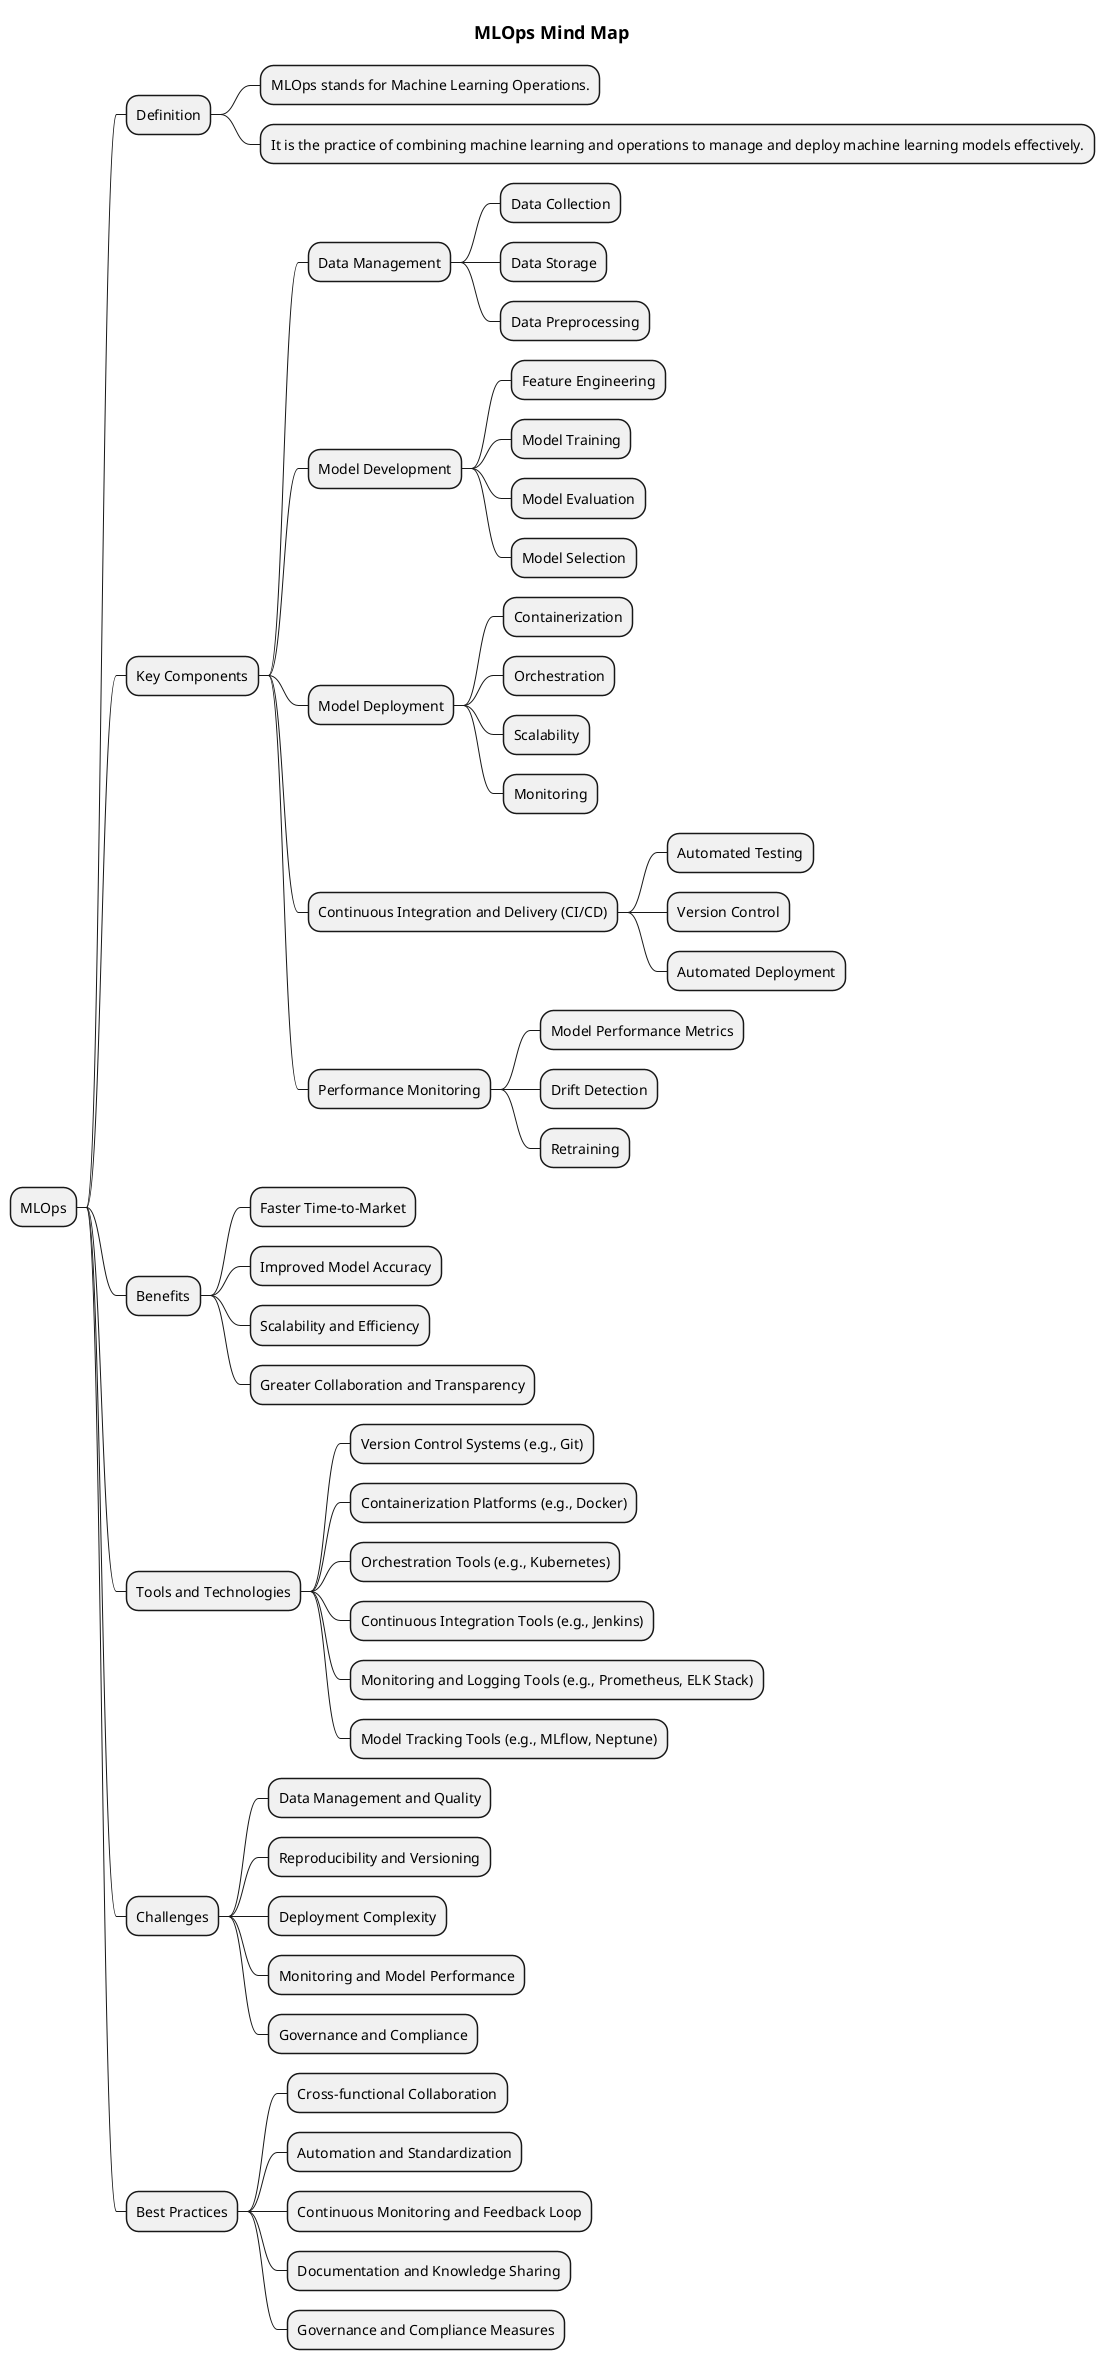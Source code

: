 @startmindmap
title = MLOps Mind Map

* MLOps
** Definition
*** MLOps stands for Machine Learning Operations.
*** It is the practice of combining machine learning and operations to manage and deploy machine learning models effectively.
** Key Components
*** Data Management
**** Data Collection
**** Data Storage
**** Data Preprocessing
*** Model Development
**** Feature Engineering
**** Model Training
**** Model Evaluation
**** Model Selection
*** Model Deployment
**** Containerization
**** Orchestration
**** Scalability
**** Monitoring
*** Continuous Integration and Delivery (CI/CD)
**** Automated Testing
**** Version Control
**** Automated Deployment
*** Performance Monitoring
**** Model Performance Metrics
**** Drift Detection
**** Retraining
** Benefits
*** Faster Time-to-Market
*** Improved Model Accuracy
*** Scalability and Efficiency
*** Greater Collaboration and Transparency
** Tools and Technologies
*** Version Control Systems (e.g., Git)
*** Containerization Platforms (e.g., Docker)
*** Orchestration Tools (e.g., Kubernetes)
*** Continuous Integration Tools (e.g., Jenkins)
*** Monitoring and Logging Tools (e.g., Prometheus, ELK Stack)
*** Model Tracking Tools (e.g., MLflow, Neptune)
** Challenges
*** Data Management and Quality
*** Reproducibility and Versioning
*** Deployment Complexity
*** Monitoring and Model Performance
*** Governance and Compliance
** Best Practices
*** Cross-functional Collaboration
*** Automation and Standardization
*** Continuous Monitoring and Feedback Loop
*** Documentation and Knowledge Sharing
*** Governance and Compliance Measures
@endmindmap
